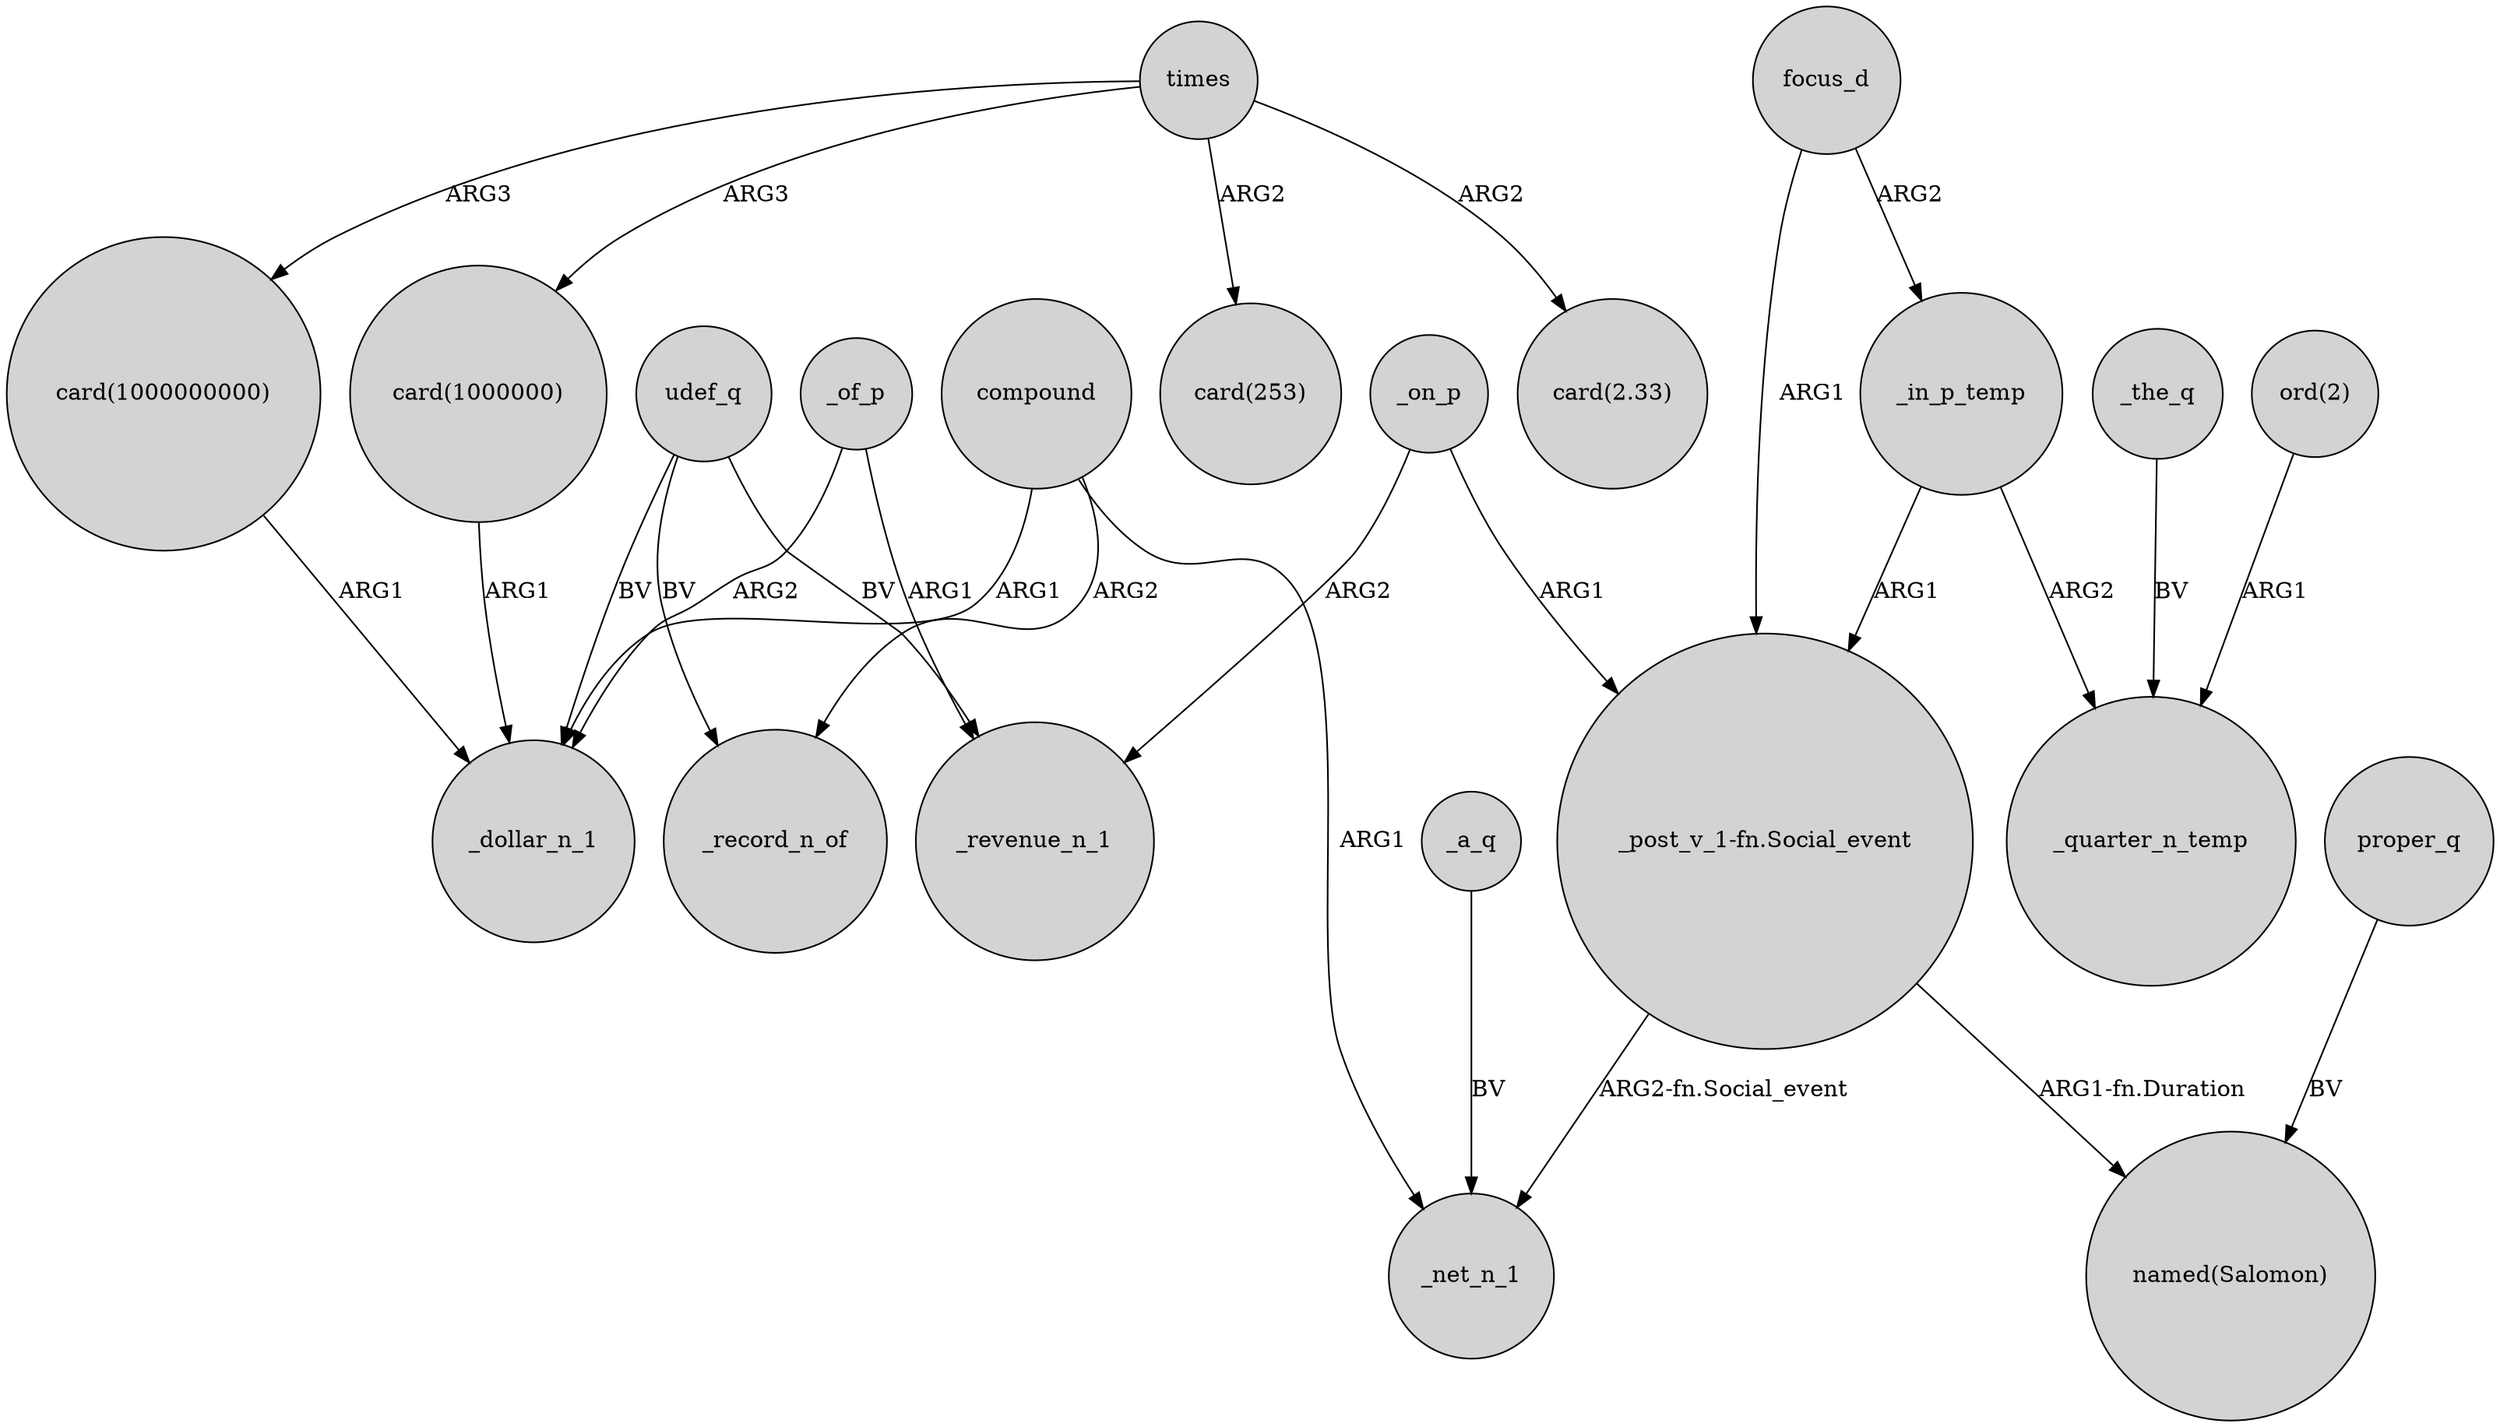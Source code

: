 digraph {
	node [shape=circle style=filled]
	"card(1000000000)" -> _dollar_n_1 [label=ARG1]
	"_post_v_1-fn.Social_event" -> _net_n_1 [label="ARG2-fn.Social_event"]
	_in_p_temp -> _quarter_n_temp [label=ARG2]
	udef_q -> _record_n_of [label=BV]
	compound -> _dollar_n_1 [label=ARG1]
	_the_q -> _quarter_n_temp [label=BV]
	times -> "card(253)" [label=ARG2]
	times -> "card(1000000)" [label=ARG3]
	_on_p -> _revenue_n_1 [label=ARG2]
	_of_p -> _revenue_n_1 [label=ARG1]
	compound -> _record_n_of [label=ARG2]
	times -> "card(1000000000)" [label=ARG3]
	udef_q -> _revenue_n_1 [label=BV]
	_in_p_temp -> "_post_v_1-fn.Social_event" [label=ARG1]
	"_post_v_1-fn.Social_event" -> "named(Salomon)" [label="ARG1-fn.Duration"]
	focus_d -> "_post_v_1-fn.Social_event" [label=ARG1]
	compound -> _net_n_1 [label=ARG1]
	udef_q -> _dollar_n_1 [label=BV]
	"card(1000000)" -> _dollar_n_1 [label=ARG1]
	_a_q -> _net_n_1 [label=BV]
	focus_d -> _in_p_temp [label=ARG2]
	proper_q -> "named(Salomon)" [label=BV]
	times -> "card(2.33)" [label=ARG2]
	"ord(2)" -> _quarter_n_temp [label=ARG1]
	_on_p -> "_post_v_1-fn.Social_event" [label=ARG1]
	_of_p -> _dollar_n_1 [label=ARG2]
}
